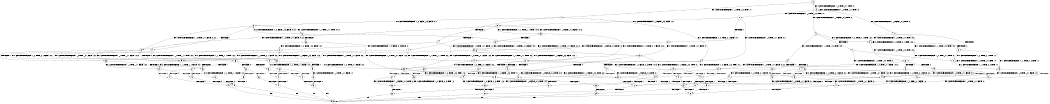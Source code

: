 digraph BCG {
size = "7, 10.5";
center = TRUE;
node [shape = circle];
0 [peripheries = 2];
0 -> 1 [label = "EX !1 !ATOMIC_EXCH_BRANCH (1, +1, TRUE, +0, 2, TRUE) !:0:"];
0 -> 2 [label = "EX !2 !ATOMIC_EXCH_BRANCH (1, +0, FALSE, +0, 3, TRUE) !:0:"];
0 -> 3 [label = "EX !0 !ATOMIC_EXCH_BRANCH (1, +0, TRUE, +0, 1, TRUE) !:0:"];
1 -> 4 [label = "TERMINATE !1"];
1 -> 5 [label = "EX !2 !ATOMIC_EXCH_BRANCH (1, +0, FALSE, +0, 3, FALSE) !:0:1:"];
1 -> 6 [label = "EX !0 !ATOMIC_EXCH_BRANCH (1, +0, TRUE, +0, 1, FALSE) !:0:1:"];
2 -> 7 [label = "TERMINATE !2"];
2 -> 8 [label = "EX !1 !ATOMIC_EXCH_BRANCH (1, +1, TRUE, +0, 2, TRUE) !:0:2:"];
2 -> 9 [label = "EX !0 !ATOMIC_EXCH_BRANCH (1, +0, TRUE, +0, 1, TRUE) !:0:2:"];
3 -> 10 [label = "EX !1 !ATOMIC_EXCH_BRANCH (1, +1, TRUE, +0, 2, TRUE) !:0:"];
3 -> 11 [label = "EX !2 !ATOMIC_EXCH_BRANCH (1, +0, FALSE, +0, 3, TRUE) !:0:"];
3 -> 3 [label = "EX !0 !ATOMIC_EXCH_BRANCH (1, +0, TRUE, +0, 1, TRUE) !:0:"];
4 -> 12 [label = "EX !2 !ATOMIC_EXCH_BRANCH (1, +0, FALSE, +0, 3, FALSE) !:0:"];
4 -> 13 [label = "EX !0 !ATOMIC_EXCH_BRANCH (1, +0, TRUE, +0, 1, FALSE) !:0:"];
5 -> 14 [label = "TERMINATE !1"];
5 -> 15 [label = "EX !0 !ATOMIC_EXCH_BRANCH (1, +0, TRUE, +0, 1, FALSE) !:0:1:2:"];
5 -> 16 [label = "EX !2 !ATOMIC_EXCH_BRANCH (1, +1, TRUE, +1, 1, TRUE) !:0:1:2:"];
6 -> 17 [label = "TERMINATE !1"];
6 -> 18 [label = "TERMINATE !0"];
6 -> 19 [label = "EX !2 !ATOMIC_EXCH_BRANCH (1, +0, FALSE, +0, 3, TRUE) !:0:1:"];
7 -> 20 [label = "EX !1 !ATOMIC_EXCH_BRANCH (1, +1, TRUE, +0, 2, TRUE) !:0:"];
7 -> 21 [label = "EX !0 !ATOMIC_EXCH_BRANCH (1, +0, TRUE, +0, 1, TRUE) !:0:"];
8 -> 22 [label = "TERMINATE !1"];
8 -> 23 [label = "TERMINATE !2"];
8 -> 24 [label = "EX !0 !ATOMIC_EXCH_BRANCH (1, +0, TRUE, +0, 1, FALSE) !:0:1:2:"];
9 -> 25 [label = "TERMINATE !2"];
9 -> 26 [label = "EX !1 !ATOMIC_EXCH_BRANCH (1, +1, TRUE, +0, 2, TRUE) !:0:2:"];
9 -> 9 [label = "EX !0 !ATOMIC_EXCH_BRANCH (1, +0, TRUE, +0, 1, TRUE) !:0:2:"];
10 -> 27 [label = "TERMINATE !1"];
10 -> 28 [label = "EX !2 !ATOMIC_EXCH_BRANCH (1, +0, FALSE, +0, 3, FALSE) !:0:1:"];
10 -> 6 [label = "EX !0 !ATOMIC_EXCH_BRANCH (1, +0, TRUE, +0, 1, FALSE) !:0:1:"];
11 -> 25 [label = "TERMINATE !2"];
11 -> 26 [label = "EX !1 !ATOMIC_EXCH_BRANCH (1, +1, TRUE, +0, 2, TRUE) !:0:2:"];
11 -> 9 [label = "EX !0 !ATOMIC_EXCH_BRANCH (1, +0, TRUE, +0, 1, TRUE) !:0:2:"];
12 -> 29 [label = "EX !0 !ATOMIC_EXCH_BRANCH (1, +0, TRUE, +0, 1, FALSE) !:0:2:"];
12 -> 30 [label = "EX !2 !ATOMIC_EXCH_BRANCH (1, +1, TRUE, +1, 1, TRUE) !:0:2:"];
13 -> 31 [label = "TERMINATE !0"];
13 -> 32 [label = "EX !2 !ATOMIC_EXCH_BRANCH (1, +0, FALSE, +0, 3, TRUE) !:0:"];
14 -> 29 [label = "EX !0 !ATOMIC_EXCH_BRANCH (1, +0, TRUE, +0, 1, FALSE) !:0:2:"];
14 -> 30 [label = "EX !2 !ATOMIC_EXCH_BRANCH (1, +1, TRUE, +1, 1, TRUE) !:0:2:"];
15 -> 33 [label = "TERMINATE !1"];
15 -> 34 [label = "TERMINATE !0"];
15 -> 35 [label = "EX !2 !ATOMIC_EXCH_BRANCH (1, +1, TRUE, +1, 1, FALSE) !:0:1:2:"];
16 -> 36 [label = "TERMINATE !1"];
16 -> 37 [label = "EX !0 !ATOMIC_EXCH_BRANCH (1, +0, TRUE, +0, 1, FALSE) !:0:1:2:"];
16 -> 5 [label = "EX !2 !ATOMIC_EXCH_BRANCH (1, +0, FALSE, +0, 3, FALSE) !:0:1:2:"];
17 -> 31 [label = "TERMINATE !0"];
17 -> 32 [label = "EX !2 !ATOMIC_EXCH_BRANCH (1, +0, FALSE, +0, 3, TRUE) !:0:"];
18 -> 38 [label = "TERMINATE !1"];
18 -> 39 [label = "EX !2 !ATOMIC_EXCH_BRANCH (1, +0, FALSE, +0, 3, TRUE) !:1:"];
19 -> 40 [label = "TERMINATE !1"];
19 -> 41 [label = "TERMINATE !2"];
19 -> 42 [label = "TERMINATE !0"];
20 -> 43 [label = "TERMINATE !1"];
20 -> 44 [label = "EX !0 !ATOMIC_EXCH_BRANCH (1, +0, TRUE, +0, 1, FALSE) !:0:1:"];
21 -> 45 [label = "EX !1 !ATOMIC_EXCH_BRANCH (1, +1, TRUE, +0, 2, TRUE) !:0:"];
21 -> 21 [label = "EX !0 !ATOMIC_EXCH_BRANCH (1, +0, TRUE, +0, 1, TRUE) !:0:"];
22 -> 46 [label = "TERMINATE !2"];
22 -> 47 [label = "EX !0 !ATOMIC_EXCH_BRANCH (1, +0, TRUE, +0, 1, FALSE) !:0:2:"];
23 -> 43 [label = "TERMINATE !1"];
23 -> 44 [label = "EX !0 !ATOMIC_EXCH_BRANCH (1, +0, TRUE, +0, 1, FALSE) !:0:1:"];
24 -> 40 [label = "TERMINATE !1"];
24 -> 41 [label = "TERMINATE !2"];
24 -> 42 [label = "TERMINATE !0"];
25 -> 45 [label = "EX !1 !ATOMIC_EXCH_BRANCH (1, +1, TRUE, +0, 2, TRUE) !:0:"];
25 -> 21 [label = "EX !0 !ATOMIC_EXCH_BRANCH (1, +0, TRUE, +0, 1, TRUE) !:0:"];
26 -> 48 [label = "TERMINATE !1"];
26 -> 49 [label = "TERMINATE !2"];
26 -> 24 [label = "EX !0 !ATOMIC_EXCH_BRANCH (1, +0, TRUE, +0, 1, FALSE) !:0:1:2:"];
27 -> 50 [label = "EX !2 !ATOMIC_EXCH_BRANCH (1, +0, FALSE, +0, 3, FALSE) !:0:"];
27 -> 13 [label = "EX !0 !ATOMIC_EXCH_BRANCH (1, +0, TRUE, +0, 1, FALSE) !:0:"];
28 -> 51 [label = "TERMINATE !1"];
28 -> 52 [label = "EX !2 !ATOMIC_EXCH_BRANCH (1, +1, TRUE, +1, 1, TRUE) !:0:1:2:"];
28 -> 15 [label = "EX !0 !ATOMIC_EXCH_BRANCH (1, +0, TRUE, +0, 1, FALSE) !:0:1:2:"];
29 -> 53 [label = "TERMINATE !0"];
29 -> 54 [label = "EX !2 !ATOMIC_EXCH_BRANCH (1, +1, TRUE, +1, 1, FALSE) !:0:2:"];
30 -> 55 [label = "EX !0 !ATOMIC_EXCH_BRANCH (1, +0, TRUE, +0, 1, FALSE) !:0:2:"];
30 -> 12 [label = "EX !2 !ATOMIC_EXCH_BRANCH (1, +0, FALSE, +0, 3, FALSE) !:0:2:"];
31 -> 56 [label = "EX !2 !ATOMIC_EXCH_BRANCH (1, +0, FALSE, +0, 3, TRUE) !:1:2:"];
32 -> 57 [label = "TERMINATE !2"];
32 -> 58 [label = "TERMINATE !0"];
33 -> 53 [label = "TERMINATE !0"];
33 -> 54 [label = "EX !2 !ATOMIC_EXCH_BRANCH (1, +1, TRUE, +1, 1, FALSE) !:0:2:"];
34 -> 59 [label = "TERMINATE !1"];
34 -> 60 [label = "EX !2 !ATOMIC_EXCH_BRANCH (1, +1, TRUE, +1, 1, FALSE) !:1:2:"];
35 -> 61 [label = "TERMINATE !1"];
35 -> 62 [label = "TERMINATE !2"];
35 -> 63 [label = "TERMINATE !0"];
36 -> 55 [label = "EX !0 !ATOMIC_EXCH_BRANCH (1, +0, TRUE, +0, 1, FALSE) !:0:2:"];
36 -> 12 [label = "EX !2 !ATOMIC_EXCH_BRANCH (1, +0, FALSE, +0, 3, FALSE) !:0:2:"];
37 -> 64 [label = "TERMINATE !1"];
37 -> 65 [label = "TERMINATE !0"];
37 -> 19 [label = "EX !2 !ATOMIC_EXCH_BRANCH (1, +0, FALSE, +0, 3, TRUE) !:0:1:2:"];
38 -> 66 [label = "EX !2 !ATOMIC_EXCH_BRANCH (1, +0, FALSE, +0, 3, TRUE) !:2:"];
39 -> 67 [label = "TERMINATE !1"];
39 -> 68 [label = "TERMINATE !2"];
40 -> 57 [label = "TERMINATE !2"];
40 -> 58 [label = "TERMINATE !0"];
41 -> 69 [label = "TERMINATE !1"];
41 -> 70 [label = "TERMINATE !0"];
42 -> 67 [label = "TERMINATE !1"];
42 -> 68 [label = "TERMINATE !2"];
43 -> 71 [label = "EX !0 !ATOMIC_EXCH_BRANCH (1, +0, TRUE, +0, 1, FALSE) !:0:"];
44 -> 69 [label = "TERMINATE !1"];
44 -> 70 [label = "TERMINATE !0"];
45 -> 72 [label = "TERMINATE !1"];
45 -> 44 [label = "EX !0 !ATOMIC_EXCH_BRANCH (1, +0, TRUE, +0, 1, FALSE) !:0:1:"];
46 -> 71 [label = "EX !0 !ATOMIC_EXCH_BRANCH (1, +0, TRUE, +0, 1, FALSE) !:0:"];
47 -> 57 [label = "TERMINATE !2"];
47 -> 58 [label = "TERMINATE !0"];
48 -> 73 [label = "TERMINATE !2"];
48 -> 47 [label = "EX !0 !ATOMIC_EXCH_BRANCH (1, +0, TRUE, +0, 1, FALSE) !:0:2:"];
49 -> 72 [label = "TERMINATE !1"];
49 -> 44 [label = "EX !0 !ATOMIC_EXCH_BRANCH (1, +0, TRUE, +0, 1, FALSE) !:0:1:"];
50 -> 74 [label = "EX !2 !ATOMIC_EXCH_BRANCH (1, +1, TRUE, +1, 1, TRUE) !:0:2:"];
50 -> 29 [label = "EX !0 !ATOMIC_EXCH_BRANCH (1, +0, TRUE, +0, 1, FALSE) !:0:2:"];
51 -> 74 [label = "EX !2 !ATOMIC_EXCH_BRANCH (1, +1, TRUE, +1, 1, TRUE) !:0:2:"];
51 -> 29 [label = "EX !0 !ATOMIC_EXCH_BRANCH (1, +0, TRUE, +0, 1, FALSE) !:0:2:"];
52 -> 75 [label = "TERMINATE !1"];
52 -> 28 [label = "EX !2 !ATOMIC_EXCH_BRANCH (1, +0, FALSE, +0, 3, FALSE) !:0:1:2:"];
52 -> 37 [label = "EX !0 !ATOMIC_EXCH_BRANCH (1, +0, TRUE, +0, 1, FALSE) !:0:1:2:"];
53 -> 76 [label = "EX !2 !ATOMIC_EXCH_BRANCH (1, +1, TRUE, +1, 1, FALSE) !:1:2:"];
54 -> 77 [label = "TERMINATE !2"];
54 -> 78 [label = "TERMINATE !0"];
55 -> 79 [label = "TERMINATE !0"];
55 -> 32 [label = "EX !2 !ATOMIC_EXCH_BRANCH (1, +0, FALSE, +0, 3, TRUE) !:0:2:"];
56 -> 80 [label = "TERMINATE !2"];
57 -> 81 [label = "TERMINATE !0"];
58 -> 80 [label = "TERMINATE !2"];
59 -> 82 [label = "EX !2 !ATOMIC_EXCH_BRANCH (1, +1, TRUE, +1, 1, FALSE) !:2:"];
60 -> 83 [label = "TERMINATE !1"];
60 -> 84 [label = "TERMINATE !2"];
61 -> 77 [label = "TERMINATE !2"];
61 -> 78 [label = "TERMINATE !0"];
62 -> 85 [label = "TERMINATE !1"];
62 -> 86 [label = "TERMINATE !0"];
63 -> 83 [label = "TERMINATE !1"];
63 -> 84 [label = "TERMINATE !2"];
64 -> 79 [label = "TERMINATE !0"];
64 -> 32 [label = "EX !2 !ATOMIC_EXCH_BRANCH (1, +0, FALSE, +0, 3, TRUE) !:0:2:"];
65 -> 87 [label = "TERMINATE !1"];
65 -> 39 [label = "EX !2 !ATOMIC_EXCH_BRANCH (1, +0, FALSE, +0, 3, TRUE) !:1:2:"];
66 -> 88 [label = "TERMINATE !2"];
67 -> 88 [label = "TERMINATE !2"];
68 -> 89 [label = "TERMINATE !1"];
69 -> 81 [label = "TERMINATE !0"];
70 -> 89 [label = "TERMINATE !1"];
71 -> 81 [label = "TERMINATE !0"];
72 -> 71 [label = "EX !0 !ATOMIC_EXCH_BRANCH (1, +0, TRUE, +0, 1, FALSE) !:0:"];
73 -> 71 [label = "EX !0 !ATOMIC_EXCH_BRANCH (1, +0, TRUE, +0, 1, FALSE) !:0:"];
74 -> 50 [label = "EX !2 !ATOMIC_EXCH_BRANCH (1, +0, FALSE, +0, 3, FALSE) !:0:2:"];
74 -> 55 [label = "EX !0 !ATOMIC_EXCH_BRANCH (1, +0, TRUE, +0, 1, FALSE) !:0:2:"];
75 -> 50 [label = "EX !2 !ATOMIC_EXCH_BRANCH (1, +0, FALSE, +0, 3, FALSE) !:0:2:"];
75 -> 55 [label = "EX !0 !ATOMIC_EXCH_BRANCH (1, +0, TRUE, +0, 1, FALSE) !:0:2:"];
76 -> 90 [label = "TERMINATE !2"];
77 -> 91 [label = "TERMINATE !0"];
78 -> 90 [label = "TERMINATE !2"];
79 -> 56 [label = "EX !2 !ATOMIC_EXCH_BRANCH (1, +0, FALSE, +0, 3, TRUE) !:1:2:"];
80 -> 92 [label = "exit"];
81 -> 92 [label = "exit"];
82 -> 93 [label = "TERMINATE !2"];
83 -> 93 [label = "TERMINATE !2"];
84 -> 94 [label = "TERMINATE !1"];
85 -> 91 [label = "TERMINATE !0"];
86 -> 94 [label = "TERMINATE !1"];
87 -> 66 [label = "EX !2 !ATOMIC_EXCH_BRANCH (1, +0, FALSE, +0, 3, TRUE) !:2:"];
88 -> 92 [label = "exit"];
89 -> 92 [label = "exit"];
90 -> 92 [label = "exit"];
91 -> 92 [label = "exit"];
93 -> 92 [label = "exit"];
94 -> 92 [label = "exit"];
}
